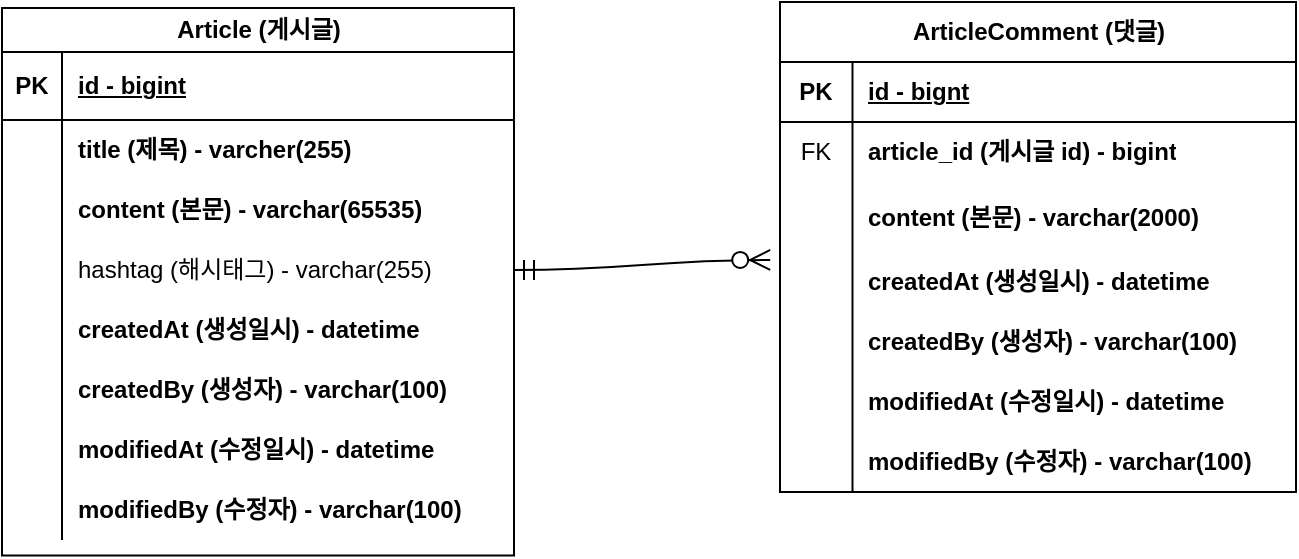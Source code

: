 <mxfile version="24.4.2" type="github">
  <diagram name="페이지-1" id="Vpc-m4gke1At63cMwJc0">
    <mxGraphModel dx="1683" dy="1110" grid="0" gridSize="10" guides="1" tooltips="1" connect="1" arrows="1" fold="1" page="0" pageScale="1" pageWidth="827" pageHeight="1169" math="0" shadow="0">
      <root>
        <mxCell id="0" />
        <mxCell id="1" parent="0" />
        <mxCell id="IzecEtokAcBI8IyeHIku-2" value="Article (게시글)" style="shape=table;startSize=22;container=1;collapsible=1;childLayout=tableLayout;fixedRows=1;rowLines=0;fontStyle=1;align=center;resizeLast=1;html=1;" vertex="1" parent="1">
          <mxGeometry x="-17" y="-82" width="256" height="273.75" as="geometry" />
        </mxCell>
        <mxCell id="IzecEtokAcBI8IyeHIku-3" value="" style="shape=tableRow;horizontal=0;startSize=0;swimlaneHead=0;swimlaneBody=0;fillColor=none;collapsible=0;dropTarget=0;points=[[0,0.5],[1,0.5]];portConstraint=eastwest;top=0;left=0;right=0;bottom=1;" vertex="1" parent="IzecEtokAcBI8IyeHIku-2">
          <mxGeometry y="22" width="256" height="34" as="geometry" />
        </mxCell>
        <mxCell id="IzecEtokAcBI8IyeHIku-4" value="PK" style="shape=partialRectangle;connectable=0;fillColor=none;top=0;left=0;bottom=0;right=0;fontStyle=1;overflow=hidden;whiteSpace=wrap;html=1;" vertex="1" parent="IzecEtokAcBI8IyeHIku-3">
          <mxGeometry width="30" height="34" as="geometry">
            <mxRectangle width="30" height="34" as="alternateBounds" />
          </mxGeometry>
        </mxCell>
        <mxCell id="IzecEtokAcBI8IyeHIku-5" value="id - bigint" style="shape=partialRectangle;connectable=0;fillColor=none;top=0;left=0;bottom=0;right=0;align=left;spacingLeft=6;fontStyle=5;overflow=hidden;whiteSpace=wrap;html=1;" vertex="1" parent="IzecEtokAcBI8IyeHIku-3">
          <mxGeometry x="30" width="226" height="34" as="geometry">
            <mxRectangle width="226" height="34" as="alternateBounds" />
          </mxGeometry>
        </mxCell>
        <mxCell id="IzecEtokAcBI8IyeHIku-6" value="" style="shape=tableRow;horizontal=0;startSize=0;swimlaneHead=0;swimlaneBody=0;fillColor=none;collapsible=0;dropTarget=0;points=[[0,0.5],[1,0.5]];portConstraint=eastwest;top=0;left=0;right=0;bottom=0;" vertex="1" parent="IzecEtokAcBI8IyeHIku-2">
          <mxGeometry y="56" width="256" height="30" as="geometry" />
        </mxCell>
        <mxCell id="IzecEtokAcBI8IyeHIku-7" value="" style="shape=partialRectangle;connectable=0;fillColor=none;top=0;left=0;bottom=0;right=0;editable=1;overflow=hidden;whiteSpace=wrap;html=1;" vertex="1" parent="IzecEtokAcBI8IyeHIku-6">
          <mxGeometry width="30" height="30" as="geometry">
            <mxRectangle width="30" height="30" as="alternateBounds" />
          </mxGeometry>
        </mxCell>
        <mxCell id="IzecEtokAcBI8IyeHIku-8" value="title (제목) - varcher(255)" style="shape=partialRectangle;connectable=0;fillColor=none;top=0;left=0;bottom=0;right=0;align=left;spacingLeft=6;overflow=hidden;whiteSpace=wrap;html=1;fontStyle=1" vertex="1" parent="IzecEtokAcBI8IyeHIku-6">
          <mxGeometry x="30" width="226" height="30" as="geometry">
            <mxRectangle width="226" height="30" as="alternateBounds" />
          </mxGeometry>
        </mxCell>
        <mxCell id="IzecEtokAcBI8IyeHIku-9" value="" style="shape=tableRow;horizontal=0;startSize=0;swimlaneHead=0;swimlaneBody=0;fillColor=none;collapsible=0;dropTarget=0;points=[[0,0.5],[1,0.5]];portConstraint=eastwest;top=0;left=0;right=0;bottom=0;" vertex="1" parent="IzecEtokAcBI8IyeHIku-2">
          <mxGeometry y="86" width="256" height="30" as="geometry" />
        </mxCell>
        <mxCell id="IzecEtokAcBI8IyeHIku-10" value="" style="shape=partialRectangle;connectable=0;fillColor=none;top=0;left=0;bottom=0;right=0;editable=1;overflow=hidden;whiteSpace=wrap;html=1;" vertex="1" parent="IzecEtokAcBI8IyeHIku-9">
          <mxGeometry width="30" height="30" as="geometry">
            <mxRectangle width="30" height="30" as="alternateBounds" />
          </mxGeometry>
        </mxCell>
        <mxCell id="IzecEtokAcBI8IyeHIku-11" value="content (본문) - varchar(65535)" style="shape=partialRectangle;connectable=0;fillColor=none;top=0;left=0;bottom=0;right=0;align=left;spacingLeft=6;overflow=hidden;whiteSpace=wrap;html=1;fontStyle=1" vertex="1" parent="IzecEtokAcBI8IyeHIku-9">
          <mxGeometry x="30" width="226" height="30" as="geometry">
            <mxRectangle width="226" height="30" as="alternateBounds" />
          </mxGeometry>
        </mxCell>
        <mxCell id="IzecEtokAcBI8IyeHIku-12" value="" style="shape=tableRow;horizontal=0;startSize=0;swimlaneHead=0;swimlaneBody=0;fillColor=none;collapsible=0;dropTarget=0;points=[[0,0.5],[1,0.5]];portConstraint=eastwest;top=0;left=0;right=0;bottom=0;" vertex="1" parent="IzecEtokAcBI8IyeHIku-2">
          <mxGeometry y="116" width="256" height="30" as="geometry" />
        </mxCell>
        <mxCell id="IzecEtokAcBI8IyeHIku-13" value="" style="shape=partialRectangle;connectable=0;fillColor=none;top=0;left=0;bottom=0;right=0;editable=1;overflow=hidden;whiteSpace=wrap;html=1;" vertex="1" parent="IzecEtokAcBI8IyeHIku-12">
          <mxGeometry width="30" height="30" as="geometry">
            <mxRectangle width="30" height="30" as="alternateBounds" />
          </mxGeometry>
        </mxCell>
        <mxCell id="IzecEtokAcBI8IyeHIku-14" value="hashtag (해시태그) - varchar(255)" style="shape=partialRectangle;connectable=0;fillColor=none;top=0;left=0;bottom=0;right=0;align=left;spacingLeft=6;overflow=hidden;whiteSpace=wrap;html=1;" vertex="1" parent="IzecEtokAcBI8IyeHIku-12">
          <mxGeometry x="30" width="226" height="30" as="geometry">
            <mxRectangle width="226" height="30" as="alternateBounds" />
          </mxGeometry>
        </mxCell>
        <mxCell id="IzecEtokAcBI8IyeHIku-15" value="" style="shape=tableRow;horizontal=0;startSize=0;swimlaneHead=0;swimlaneBody=0;fillColor=none;collapsible=0;dropTarget=0;points=[[0,0.5],[1,0.5]];portConstraint=eastwest;top=0;left=0;right=0;bottom=0;" vertex="1" parent="IzecEtokAcBI8IyeHIku-2">
          <mxGeometry y="146" width="256" height="30" as="geometry" />
        </mxCell>
        <mxCell id="IzecEtokAcBI8IyeHIku-16" value="" style="shape=partialRectangle;connectable=0;fillColor=none;top=0;left=0;bottom=0;right=0;editable=1;overflow=hidden;whiteSpace=wrap;html=1;" vertex="1" parent="IzecEtokAcBI8IyeHIku-15">
          <mxGeometry width="30" height="30" as="geometry">
            <mxRectangle width="30" height="30" as="alternateBounds" />
          </mxGeometry>
        </mxCell>
        <mxCell id="IzecEtokAcBI8IyeHIku-17" value="createdAt (생성일시) - datetime" style="shape=partialRectangle;connectable=0;fillColor=none;top=0;left=0;bottom=0;right=0;align=left;spacingLeft=6;overflow=hidden;whiteSpace=wrap;html=1;fontStyle=1" vertex="1" parent="IzecEtokAcBI8IyeHIku-15">
          <mxGeometry x="30" width="226" height="30" as="geometry">
            <mxRectangle width="226" height="30" as="alternateBounds" />
          </mxGeometry>
        </mxCell>
        <mxCell id="IzecEtokAcBI8IyeHIku-18" value="" style="shape=tableRow;horizontal=0;startSize=0;swimlaneHead=0;swimlaneBody=0;fillColor=none;collapsible=0;dropTarget=0;points=[[0,0.5],[1,0.5]];portConstraint=eastwest;top=0;left=0;right=0;bottom=0;" vertex="1" parent="IzecEtokAcBI8IyeHIku-2">
          <mxGeometry y="176" width="256" height="30" as="geometry" />
        </mxCell>
        <mxCell id="IzecEtokAcBI8IyeHIku-19" value="" style="shape=partialRectangle;connectable=0;fillColor=none;top=0;left=0;bottom=0;right=0;editable=1;overflow=hidden;whiteSpace=wrap;html=1;" vertex="1" parent="IzecEtokAcBI8IyeHIku-18">
          <mxGeometry width="30" height="30" as="geometry">
            <mxRectangle width="30" height="30" as="alternateBounds" />
          </mxGeometry>
        </mxCell>
        <mxCell id="IzecEtokAcBI8IyeHIku-20" value="createdBy (생성자) - varchar(100)" style="shape=partialRectangle;connectable=0;fillColor=none;top=0;left=0;bottom=0;right=0;align=left;spacingLeft=6;overflow=hidden;whiteSpace=wrap;html=1;fontStyle=1" vertex="1" parent="IzecEtokAcBI8IyeHIku-18">
          <mxGeometry x="30" width="226" height="30" as="geometry">
            <mxRectangle width="226" height="30" as="alternateBounds" />
          </mxGeometry>
        </mxCell>
        <mxCell id="IzecEtokAcBI8IyeHIku-21" value="" style="shape=tableRow;horizontal=0;startSize=0;swimlaneHead=0;swimlaneBody=0;fillColor=none;collapsible=0;dropTarget=0;points=[[0,0.5],[1,0.5]];portConstraint=eastwest;top=0;left=0;right=0;bottom=0;" vertex="1" parent="IzecEtokAcBI8IyeHIku-2">
          <mxGeometry y="206" width="256" height="30" as="geometry" />
        </mxCell>
        <mxCell id="IzecEtokAcBI8IyeHIku-22" value="" style="shape=partialRectangle;connectable=0;fillColor=none;top=0;left=0;bottom=0;right=0;editable=1;overflow=hidden;whiteSpace=wrap;html=1;" vertex="1" parent="IzecEtokAcBI8IyeHIku-21">
          <mxGeometry width="30" height="30" as="geometry">
            <mxRectangle width="30" height="30" as="alternateBounds" />
          </mxGeometry>
        </mxCell>
        <mxCell id="IzecEtokAcBI8IyeHIku-23" value="modifiedAt (수정일시) - datetime" style="shape=partialRectangle;connectable=0;fillColor=none;top=0;left=0;bottom=0;right=0;align=left;spacingLeft=6;overflow=hidden;whiteSpace=wrap;html=1;fontStyle=1" vertex="1" parent="IzecEtokAcBI8IyeHIku-21">
          <mxGeometry x="30" width="226" height="30" as="geometry">
            <mxRectangle width="226" height="30" as="alternateBounds" />
          </mxGeometry>
        </mxCell>
        <mxCell id="IzecEtokAcBI8IyeHIku-24" value="" style="shape=tableRow;horizontal=0;startSize=0;swimlaneHead=0;swimlaneBody=0;fillColor=none;collapsible=0;dropTarget=0;points=[[0,0.5],[1,0.5]];portConstraint=eastwest;top=0;left=0;right=0;bottom=0;" vertex="1" parent="IzecEtokAcBI8IyeHIku-2">
          <mxGeometry y="236" width="256" height="30" as="geometry" />
        </mxCell>
        <mxCell id="IzecEtokAcBI8IyeHIku-25" value="" style="shape=partialRectangle;connectable=0;fillColor=none;top=0;left=0;bottom=0;right=0;editable=1;overflow=hidden;whiteSpace=wrap;html=1;" vertex="1" parent="IzecEtokAcBI8IyeHIku-24">
          <mxGeometry width="30" height="30" as="geometry">
            <mxRectangle width="30" height="30" as="alternateBounds" />
          </mxGeometry>
        </mxCell>
        <mxCell id="IzecEtokAcBI8IyeHIku-26" value="modifiedBy (수정자) - varchar(100)" style="shape=partialRectangle;connectable=0;fillColor=none;top=0;left=0;bottom=0;right=0;align=left;spacingLeft=6;overflow=hidden;whiteSpace=wrap;html=1;fontStyle=1" vertex="1" parent="IzecEtokAcBI8IyeHIku-24">
          <mxGeometry x="30" width="226" height="30" as="geometry">
            <mxRectangle width="226" height="30" as="alternateBounds" />
          </mxGeometry>
        </mxCell>
        <mxCell id="IzecEtokAcBI8IyeHIku-27" value="ArticleComment (댓글)" style="shape=table;startSize=30;container=1;collapsible=1;childLayout=tableLayout;fixedRows=1;rowLines=0;fontStyle=1;align=center;resizeLast=1;html=1;" vertex="1" parent="1">
          <mxGeometry x="372" y="-85" width="258" height="245" as="geometry" />
        </mxCell>
        <mxCell id="IzecEtokAcBI8IyeHIku-28" value="" style="shape=tableRow;horizontal=0;startSize=0;swimlaneHead=0;swimlaneBody=0;fillColor=none;collapsible=0;dropTarget=0;points=[[0,0.5],[1,0.5]];portConstraint=eastwest;top=0;left=0;right=0;bottom=1;" vertex="1" parent="IzecEtokAcBI8IyeHIku-27">
          <mxGeometry y="30" width="258" height="30" as="geometry" />
        </mxCell>
        <mxCell id="IzecEtokAcBI8IyeHIku-29" value="PK" style="shape=partialRectangle;connectable=0;fillColor=none;top=0;left=0;bottom=0;right=0;fontStyle=1;overflow=hidden;whiteSpace=wrap;html=1;" vertex="1" parent="IzecEtokAcBI8IyeHIku-28">
          <mxGeometry width="36.25" height="30" as="geometry">
            <mxRectangle width="36.25" height="30" as="alternateBounds" />
          </mxGeometry>
        </mxCell>
        <mxCell id="IzecEtokAcBI8IyeHIku-30" value="id - bignt" style="shape=partialRectangle;connectable=0;fillColor=none;top=0;left=0;bottom=0;right=0;align=left;spacingLeft=6;fontStyle=5;overflow=hidden;whiteSpace=wrap;html=1;" vertex="1" parent="IzecEtokAcBI8IyeHIku-28">
          <mxGeometry x="36.25" width="221.75" height="30" as="geometry">
            <mxRectangle width="221.75" height="30" as="alternateBounds" />
          </mxGeometry>
        </mxCell>
        <mxCell id="IzecEtokAcBI8IyeHIku-31" value="" style="shape=tableRow;horizontal=0;startSize=0;swimlaneHead=0;swimlaneBody=0;fillColor=none;collapsible=0;dropTarget=0;points=[[0,0.5],[1,0.5]];portConstraint=eastwest;top=0;left=0;right=0;bottom=0;" vertex="1" parent="IzecEtokAcBI8IyeHIku-27">
          <mxGeometry y="60" width="258" height="30" as="geometry" />
        </mxCell>
        <mxCell id="IzecEtokAcBI8IyeHIku-32" value="FK" style="shape=partialRectangle;connectable=0;fillColor=none;top=0;left=0;bottom=0;right=0;editable=1;overflow=hidden;whiteSpace=wrap;html=1;" vertex="1" parent="IzecEtokAcBI8IyeHIku-31">
          <mxGeometry width="36.25" height="30" as="geometry">
            <mxRectangle width="36.25" height="30" as="alternateBounds" />
          </mxGeometry>
        </mxCell>
        <mxCell id="IzecEtokAcBI8IyeHIku-33" value="article_id (게시글 id) - bigint" style="shape=partialRectangle;connectable=0;fillColor=none;top=0;left=0;bottom=0;right=0;align=left;spacingLeft=6;overflow=hidden;whiteSpace=wrap;html=1;fontStyle=1" vertex="1" parent="IzecEtokAcBI8IyeHIku-31">
          <mxGeometry x="36.25" width="221.75" height="30" as="geometry">
            <mxRectangle width="221.75" height="30" as="alternateBounds" />
          </mxGeometry>
        </mxCell>
        <mxCell id="IzecEtokAcBI8IyeHIku-34" value="" style="shape=tableRow;horizontal=0;startSize=0;swimlaneHead=0;swimlaneBody=0;fillColor=none;collapsible=0;dropTarget=0;points=[[0,0.5],[1,0.5]];portConstraint=eastwest;top=0;left=0;right=0;bottom=0;" vertex="1" parent="IzecEtokAcBI8IyeHIku-27">
          <mxGeometry y="90" width="258" height="35" as="geometry" />
        </mxCell>
        <mxCell id="IzecEtokAcBI8IyeHIku-35" value="" style="shape=partialRectangle;connectable=0;fillColor=none;top=0;left=0;bottom=0;right=0;editable=1;overflow=hidden;whiteSpace=wrap;html=1;" vertex="1" parent="IzecEtokAcBI8IyeHIku-34">
          <mxGeometry width="36.25" height="35" as="geometry">
            <mxRectangle width="36.25" height="35" as="alternateBounds" />
          </mxGeometry>
        </mxCell>
        <mxCell id="IzecEtokAcBI8IyeHIku-36" value="content (본문) - varchar(2000)" style="shape=partialRectangle;connectable=0;fillColor=none;top=0;left=0;bottom=0;right=0;align=left;spacingLeft=6;overflow=hidden;whiteSpace=wrap;html=1;fontStyle=1" vertex="1" parent="IzecEtokAcBI8IyeHIku-34">
          <mxGeometry x="36.25" width="221.75" height="35" as="geometry">
            <mxRectangle width="221.75" height="35" as="alternateBounds" />
          </mxGeometry>
        </mxCell>
        <mxCell id="IzecEtokAcBI8IyeHIku-40" value="" style="shape=tableRow;horizontal=0;startSize=0;swimlaneHead=0;swimlaneBody=0;fillColor=none;collapsible=0;dropTarget=0;points=[[0,0.5],[1,0.5]];portConstraint=eastwest;top=0;left=0;right=0;bottom=0;" vertex="1" parent="IzecEtokAcBI8IyeHIku-27">
          <mxGeometry y="125" width="258" height="30" as="geometry" />
        </mxCell>
        <mxCell id="IzecEtokAcBI8IyeHIku-41" value="" style="shape=partialRectangle;connectable=0;fillColor=none;top=0;left=0;bottom=0;right=0;editable=1;overflow=hidden;whiteSpace=wrap;html=1;" vertex="1" parent="IzecEtokAcBI8IyeHIku-40">
          <mxGeometry width="36.25" height="30" as="geometry">
            <mxRectangle width="36.25" height="30" as="alternateBounds" />
          </mxGeometry>
        </mxCell>
        <mxCell id="IzecEtokAcBI8IyeHIku-42" value="createdAt (생성일시) - datetime" style="shape=partialRectangle;connectable=0;fillColor=none;top=0;left=0;bottom=0;right=0;align=left;spacingLeft=6;overflow=hidden;whiteSpace=wrap;html=1;fontStyle=1" vertex="1" parent="IzecEtokAcBI8IyeHIku-40">
          <mxGeometry x="36.25" width="221.75" height="30" as="geometry">
            <mxRectangle width="221.75" height="30" as="alternateBounds" />
          </mxGeometry>
        </mxCell>
        <mxCell id="IzecEtokAcBI8IyeHIku-43" value="" style="shape=tableRow;horizontal=0;startSize=0;swimlaneHead=0;swimlaneBody=0;fillColor=none;collapsible=0;dropTarget=0;points=[[0,0.5],[1,0.5]];portConstraint=eastwest;top=0;left=0;right=0;bottom=0;" vertex="1" parent="IzecEtokAcBI8IyeHIku-27">
          <mxGeometry y="155" width="258" height="30" as="geometry" />
        </mxCell>
        <mxCell id="IzecEtokAcBI8IyeHIku-44" value="" style="shape=partialRectangle;connectable=0;fillColor=none;top=0;left=0;bottom=0;right=0;editable=1;overflow=hidden;whiteSpace=wrap;html=1;" vertex="1" parent="IzecEtokAcBI8IyeHIku-43">
          <mxGeometry width="36.25" height="30" as="geometry">
            <mxRectangle width="36.25" height="30" as="alternateBounds" />
          </mxGeometry>
        </mxCell>
        <mxCell id="IzecEtokAcBI8IyeHIku-45" value="createdBy (생성자) - varchar(100)" style="shape=partialRectangle;connectable=0;fillColor=none;top=0;left=0;bottom=0;right=0;align=left;spacingLeft=6;overflow=hidden;whiteSpace=wrap;html=1;fontStyle=1" vertex="1" parent="IzecEtokAcBI8IyeHIku-43">
          <mxGeometry x="36.25" width="221.75" height="30" as="geometry">
            <mxRectangle width="221.75" height="30" as="alternateBounds" />
          </mxGeometry>
        </mxCell>
        <mxCell id="IzecEtokAcBI8IyeHIku-46" value="" style="shape=tableRow;horizontal=0;startSize=0;swimlaneHead=0;swimlaneBody=0;fillColor=none;collapsible=0;dropTarget=0;points=[[0,0.5],[1,0.5]];portConstraint=eastwest;top=0;left=0;right=0;bottom=0;" vertex="1" parent="IzecEtokAcBI8IyeHIku-27">
          <mxGeometry y="185" width="258" height="30" as="geometry" />
        </mxCell>
        <mxCell id="IzecEtokAcBI8IyeHIku-47" value="" style="shape=partialRectangle;connectable=0;fillColor=none;top=0;left=0;bottom=0;right=0;editable=1;overflow=hidden;whiteSpace=wrap;html=1;" vertex="1" parent="IzecEtokAcBI8IyeHIku-46">
          <mxGeometry width="36.25" height="30" as="geometry">
            <mxRectangle width="36.25" height="30" as="alternateBounds" />
          </mxGeometry>
        </mxCell>
        <mxCell id="IzecEtokAcBI8IyeHIku-48" value="modifiedAt (수정일시) - datetime" style="shape=partialRectangle;connectable=0;fillColor=none;top=0;left=0;bottom=0;right=0;align=left;spacingLeft=6;overflow=hidden;whiteSpace=wrap;html=1;fontStyle=1" vertex="1" parent="IzecEtokAcBI8IyeHIku-46">
          <mxGeometry x="36.25" width="221.75" height="30" as="geometry">
            <mxRectangle width="221.75" height="30" as="alternateBounds" />
          </mxGeometry>
        </mxCell>
        <mxCell id="IzecEtokAcBI8IyeHIku-49" value="" style="shape=tableRow;horizontal=0;startSize=0;swimlaneHead=0;swimlaneBody=0;fillColor=none;collapsible=0;dropTarget=0;points=[[0,0.5],[1,0.5]];portConstraint=eastwest;top=0;left=0;right=0;bottom=0;" vertex="1" parent="IzecEtokAcBI8IyeHIku-27">
          <mxGeometry y="215" width="258" height="30" as="geometry" />
        </mxCell>
        <mxCell id="IzecEtokAcBI8IyeHIku-50" value="" style="shape=partialRectangle;connectable=0;fillColor=none;top=0;left=0;bottom=0;right=0;editable=1;overflow=hidden;whiteSpace=wrap;html=1;" vertex="1" parent="IzecEtokAcBI8IyeHIku-49">
          <mxGeometry width="36.25" height="30" as="geometry">
            <mxRectangle width="36.25" height="30" as="alternateBounds" />
          </mxGeometry>
        </mxCell>
        <mxCell id="IzecEtokAcBI8IyeHIku-51" value="modifiedBy (수정자) - varchar(100)" style="shape=partialRectangle;connectable=0;fillColor=none;top=0;left=0;bottom=0;right=0;align=left;spacingLeft=6;overflow=hidden;whiteSpace=wrap;html=1;fontStyle=1" vertex="1" parent="IzecEtokAcBI8IyeHIku-49">
          <mxGeometry x="36.25" width="221.75" height="30" as="geometry">
            <mxRectangle width="221.75" height="30" as="alternateBounds" />
          </mxGeometry>
        </mxCell>
        <mxCell id="IzecEtokAcBI8IyeHIku-52" value="" style="edgeStyle=entityRelationEdgeStyle;fontSize=12;html=1;endArrow=ERzeroToMany;startArrow=ERmandOne;rounded=0;startSize=8;endSize=8;curved=1;exitX=1;exitY=0.5;exitDx=0;exitDy=0;entryX=-0.019;entryY=1.114;entryDx=0;entryDy=0;entryPerimeter=0;" edge="1" parent="1" source="IzecEtokAcBI8IyeHIku-12" target="IzecEtokAcBI8IyeHIku-34">
          <mxGeometry width="100" height="100" relative="1" as="geometry">
            <mxPoint x="163" y="250" as="sourcePoint" />
            <mxPoint x="263" y="150" as="targetPoint" />
          </mxGeometry>
        </mxCell>
      </root>
    </mxGraphModel>
  </diagram>
</mxfile>
